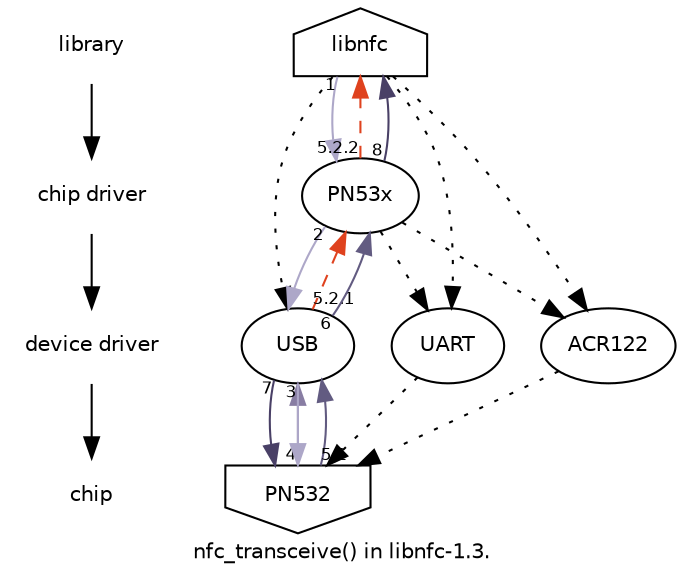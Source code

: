 digraph nfc_transceive {
    fontname="Bitstream Vera Sans";
    fontsize=10;

    edge [fontname="Bitstream Vera Sans", fontsize=8];
    node [fontname="Bitstream Vera Sans", fontsize=10];

    subgraph {
	node [shape=plaintext];
	library -> chipdriver -> devicedriver -> chip;

	devicedriver	[label="device driver"];
	chipdriver	[label="chip driver"];
    }

    libnfc	[shape=house];
    PN532	[shape=invhouse];

    {
	edge [style=dotted];
	PN53x -> UART;
	UART-> PN532;
	libnfc -> ACR122;
	ACR122 -> PN532;
	libnfc -> UART;
	libnfc -> USB;
	PN53x -> ACR122;
    }

    {
	rank=same;
	libnfc;
	library;
    }

    {
	rank=same;
	ACR122;
	USB;
	UART;
	devicedriver;
    }

    {
	rank=same;
	PN53x;
	chipdriver;
    }

    {
	rank=same
	PN532;
	chip;
    }

    // Send message
    edge [color="#ada7c8"];
    libnfc -> PN53x	[taillabel="1"];
    PN53x -> USB	[taillabel="2"];
    USB -> PN532	[taillabel="3"];

    // Receive ACK/NACK
    edge [color="#887da3"];
    PN532 -> USB	[taillabel="4"];
    USB -> PN53x	[taillabel="5.2.1", style=dashed, color="#df421e"]; // fail
    PN53x -> libnfc	[taillabel="5.2.2", style=dashed, color="#df421e"];

    // Receive response
    edge [color="#625b81"];
    PN532 -> USB	[taillabel="5.1"]; // ok
    USB -> PN53x	[taillabel="6"];

    // Send ACK
    edge [color="#494066"]
    USB -> PN532	[taillabel="7"];
    PN53x -> libnfc	[taillabel="8"];

    label="nfc_transceive() in libnfc-1.3.";
}
